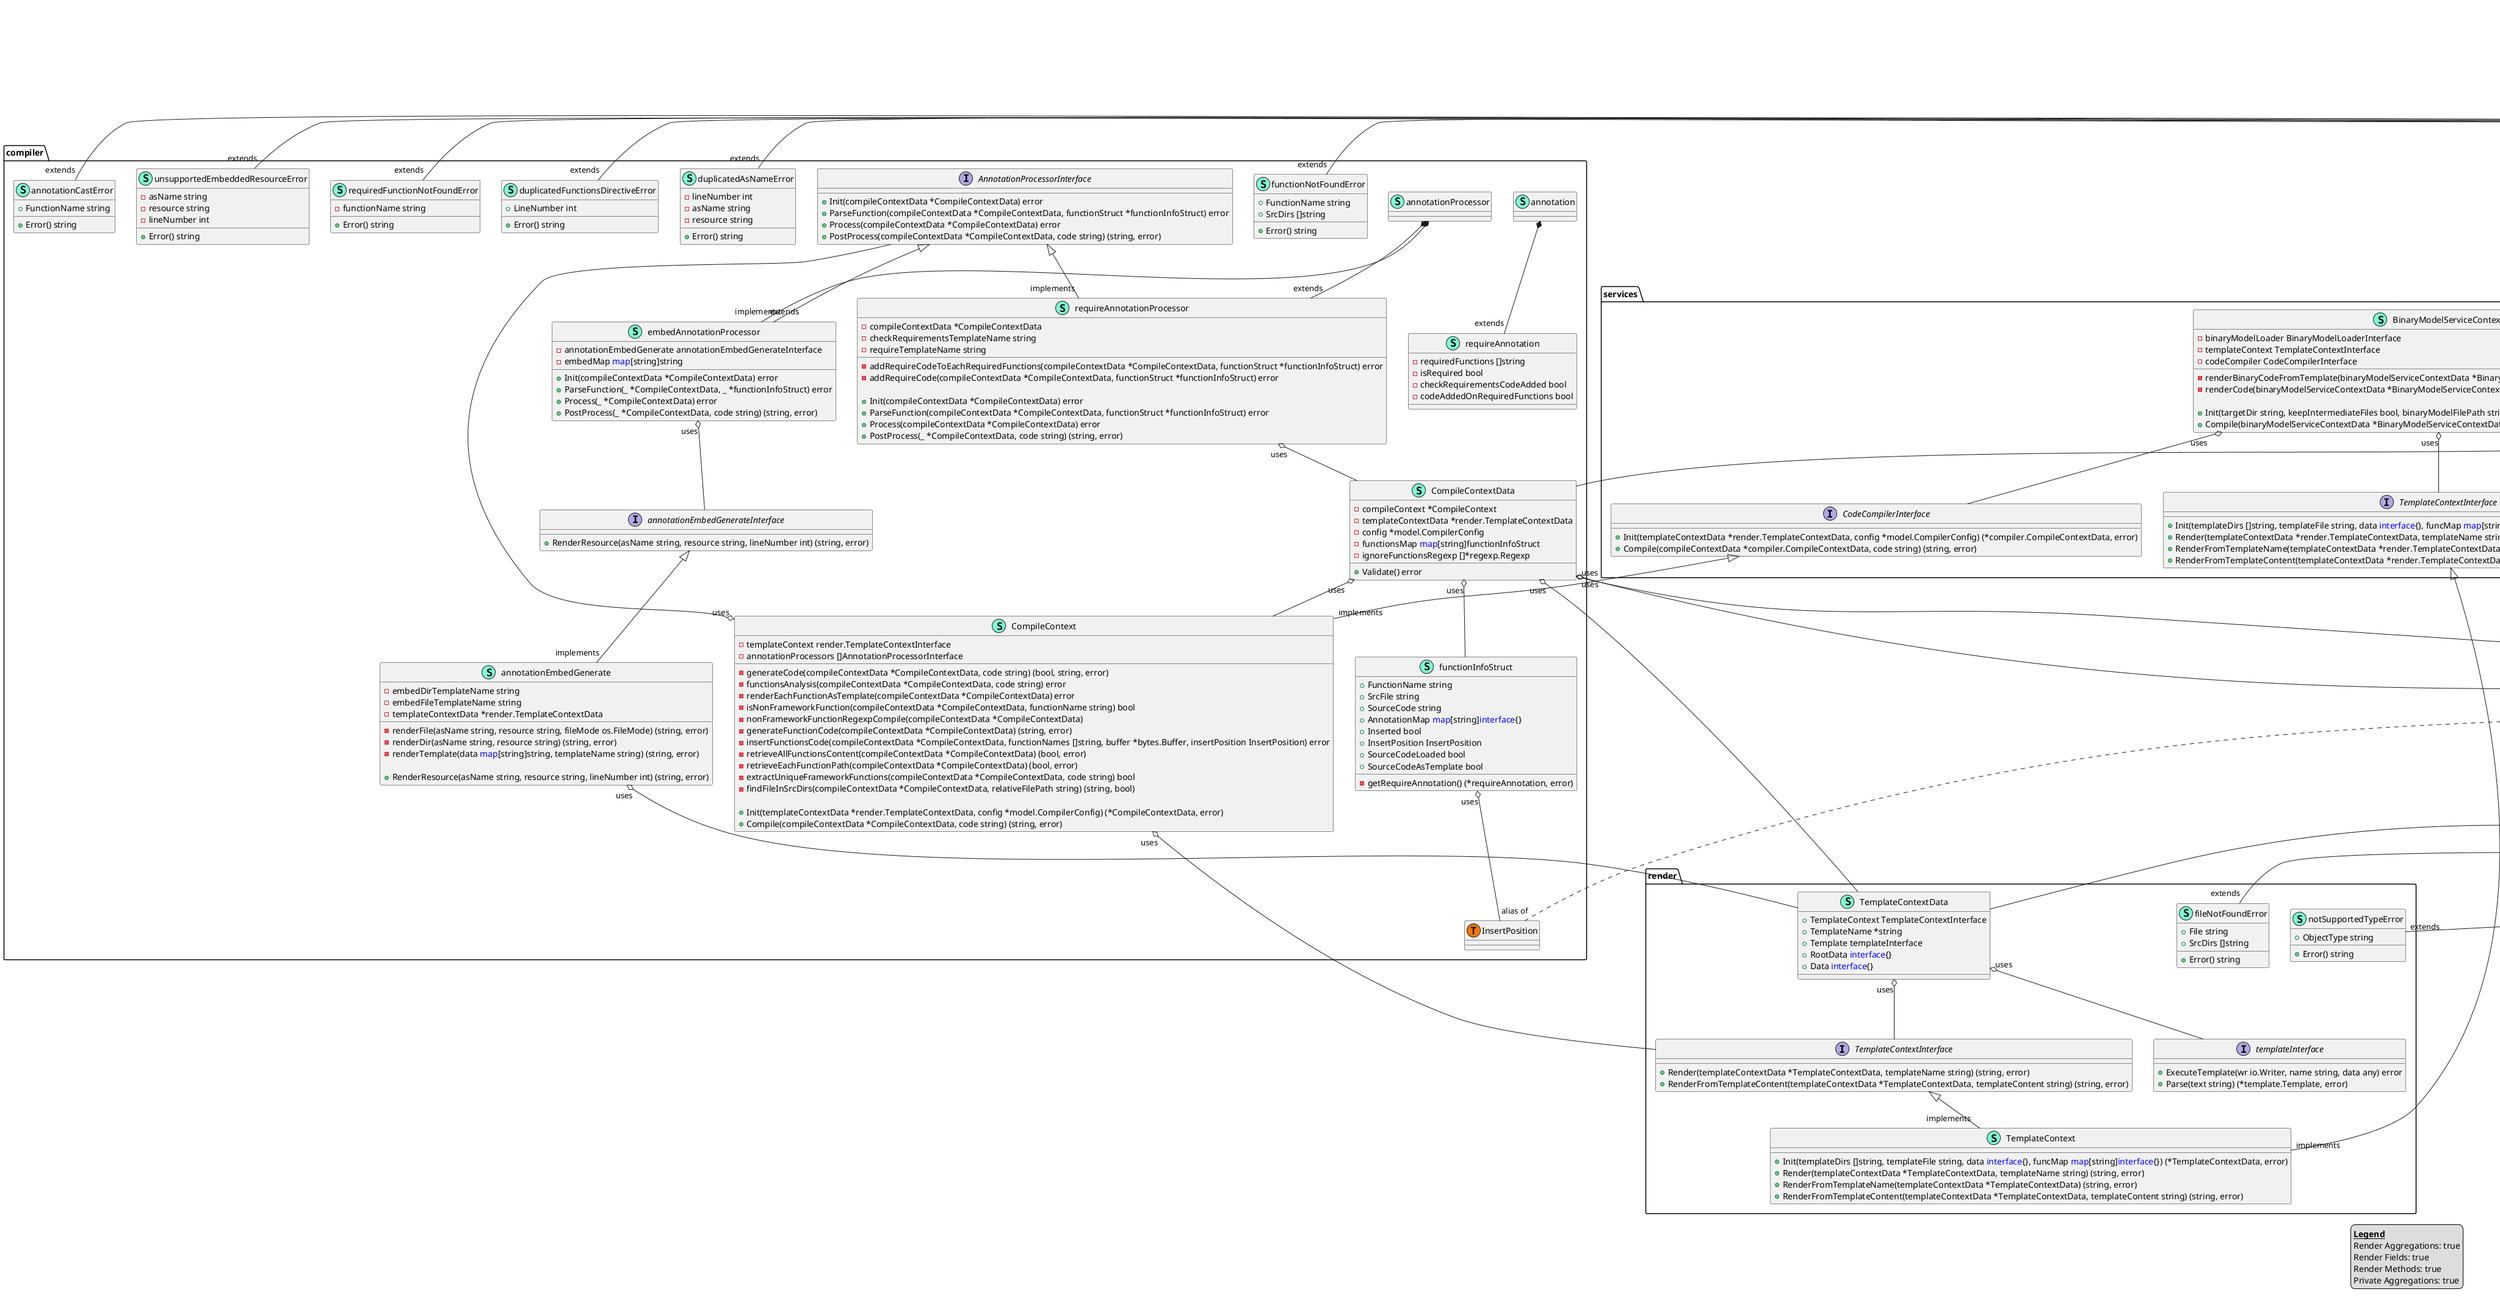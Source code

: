 @startuml
legend
<u><b>Legend</b></u>
Render Aggregations: true
Render Fields: true
Render Methods: true
Private Aggregations: true
end legend
namespace compiler {
    interface AnnotationProcessorInterface  {
        + Init(compileContextData *CompileContextData) error
        + ParseFunction(compileContextData *CompileContextData, functionStruct *functionInfoStruct) error
        + Process(compileContextData *CompileContextData) error
        + PostProcess(compileContextData *CompileContextData, code string) (string, error)

    }
    class CompileContext << (S,Aquamarine) >> {
        - templateContext render.TemplateContextInterface
        - annotationProcessors []AnnotationProcessorInterface

        - generateCode(compileContextData *CompileContextData, code string) (bool, string, error)
        - functionsAnalysis(compileContextData *CompileContextData, code string) error
        - renderEachFunctionAsTemplate(compileContextData *CompileContextData) error
        - isNonFrameworkFunction(compileContextData *CompileContextData, functionName string) bool
        - nonFrameworkFunctionRegexpCompile(compileContextData *CompileContextData)
        - generateFunctionCode(compileContextData *CompileContextData) (string, error)
        - insertFunctionsCode(compileContextData *CompileContextData, functionNames []string, buffer *bytes.Buffer, insertPosition InsertPosition) error
        - retrieveAllFunctionsContent(compileContextData *CompileContextData) (bool, error)
        - retrieveEachFunctionPath(compileContextData *CompileContextData) (bool, error)
        - extractUniqueFrameworkFunctions(compileContextData *CompileContextData, code string) bool
        - findFileInSrcDirs(compileContextData *CompileContextData, relativeFilePath string) (string, bool)

        + Init(templateContextData *render.TemplateContextData, config *model.CompilerConfig) (*CompileContextData, error)
        + Compile(compileContextData *CompileContextData, code string) (string, error)

    }
    class CompileContextData << (S,Aquamarine) >> {
        - compileContext *CompileContext
        - templateContextData *render.TemplateContextData
        - config *model.CompilerConfig
        - functionsMap <font color=blue>map</font>[string]functionInfoStruct
        - ignoreFunctionsRegexp []*regexp.Regexp

        + Validate() error

    }
    class annotation << (S,Aquamarine) >> {
    }
    class annotationCastError << (S,Aquamarine) >> {
        + FunctionName string

        + Error() string

    }
    class annotationEmbedGenerate << (S,Aquamarine) >> {
        - embedDirTemplateName string
        - embedFileTemplateName string
        - templateContextData *render.TemplateContextData

        - renderFile(asName string, resource string, fileMode os.FileMode) (string, error)
        - renderDir(asName string, resource string) (string, error)
        - renderTemplate(data <font color=blue>map</font>[string]string, templateName string) (string, error)

        + RenderResource(asName string, resource string, lineNumber int) (string, error)

    }
    interface annotationEmbedGenerateInterface  {
        + RenderResource(asName string, resource string, lineNumber int) (string, error)

    }
    class annotationProcessor << (S,Aquamarine) >> {
    }
    class compiler.InsertPosition << (T, #FF7700) >>  {
    }
    class duplicatedAsNameError << (S,Aquamarine) >> {
        - lineNumber int
        - asName string
        - resource string

        + Error() string

    }
    class duplicatedFunctionsDirectiveError << (S,Aquamarine) >> {
        + LineNumber int

        + Error() string

    }
    class embedAnnotationProcessor << (S,Aquamarine) >> {
        - annotationEmbedGenerate annotationEmbedGenerateInterface
        - embedMap <font color=blue>map</font>[string]string

        + Init(compileContextData *CompileContextData) error
        + ParseFunction(_ *CompileContextData, _ *functionInfoStruct) error
        + Process(_ *CompileContextData) error
        + PostProcess(_ *CompileContextData, code string) (string, error)

    }
    class functionInfoStruct << (S,Aquamarine) >> {
        + FunctionName string
        + SrcFile string
        + SourceCode string
        + AnnotationMap <font color=blue>map</font>[string]<font color=blue>interface</font>{}
        + Inserted bool
        + InsertPosition InsertPosition
        + SourceCodeLoaded bool
        + SourceCodeAsTemplate bool

        - getRequireAnnotation() (*requireAnnotation, error)

    }
    class functionNotFoundError << (S,Aquamarine) >> {
        + FunctionName string
        + SrcDirs []string

        + Error() string

    }
    class requireAnnotation << (S,Aquamarine) >> {
        - requiredFunctions []string
        - isRequired bool
        - checkRequirementsCodeAdded bool
        - codeAddedOnRequiredFunctions bool

    }
    class requireAnnotationProcessor << (S,Aquamarine) >> {
        - compileContextData *CompileContextData
        - checkRequirementsTemplateName string
        - requireTemplateName string

        - addRequireCodeToEachRequiredFunctions(compileContextData *CompileContextData, functionStruct *functionInfoStruct) error
        - addRequireCode(compileContextData *CompileContextData, functionStruct *functionInfoStruct) error

        + Init(compileContextData *CompileContextData) error
        + ParseFunction(compileContextData *CompileContextData, functionStruct *functionInfoStruct) error
        + Process(compileContextData *CompileContextData) error
        + PostProcess(_ *CompileContextData, code string) (string, error)

    }
    class requiredFunctionNotFoundError << (S,Aquamarine) >> {
        - functionName string

        + Error() string

    }
    class unsupportedEmbeddedResourceError << (S,Aquamarine) >> {
        - asName string
        - resource string
        - lineNumber int

        + Error() string

    }
}
"__builtin__.error" *-- "extends""compiler.annotationCastError"
"__builtin__.error" *-- "extends""compiler.duplicatedAsNameError"
"__builtin__.error" *-- "extends""compiler.duplicatedFunctionsDirectiveError"
"compiler.annotationProcessor" *-- "extends""compiler.embedAnnotationProcessor"
"__builtin__.error" *-- "extends""compiler.functionNotFoundError"
"compiler.annotation" *-- "extends""compiler.requireAnnotation"
"compiler.annotationProcessor" *-- "extends""compiler.requireAnnotationProcessor"
"__builtin__.error" *-- "extends""compiler.requiredFunctionNotFoundError"
"__builtin__.error" *-- "extends""compiler.unsupportedEmbeddedResourceError"

"services.CodeCompilerInterface" <|-- "implements""compiler.CompileContext"
"compiler.annotationEmbedGenerateInterface" <|-- "implements""compiler.annotationEmbedGenerate"
"compiler.AnnotationProcessorInterface" <|-- "implements""compiler.embedAnnotationProcessor"
"compiler.AnnotationProcessorInterface" <|-- "implements""compiler.requireAnnotationProcessor"

"compiler.CompileContext""uses" o-- "compiler.AnnotationProcessorInterface"
"compiler.CompileContext""uses" o-- "render.TemplateContextInterface"
"compiler.CompileContextData""uses" o-- "compiler.CompileContext"
"compiler.CompileContextData""uses" o-- "compiler.functionInfoStruct"
"compiler.CompileContextData""uses" o-- "model.CompilerConfig"
"compiler.CompileContextData""uses" o-- "regexp.Regexp"
"compiler.CompileContextData""uses" o-- "render.TemplateContextData"
"compiler.annotationEmbedGenerate""uses" o-- "render.TemplateContextData"
"compiler.embedAnnotationProcessor""uses" o-- "compiler.annotationEmbedGenerateInterface"
"compiler.functionInfoStruct""uses" o-- "compiler.InsertPosition"
"compiler.requireAnnotationProcessor""uses" o-- "compiler.CompileContextData"

namespace errors {
    class ValidationError << (S,Aquamarine) >> {
        + InnerError error
        + Context string
        + FieldName string
        + FieldValue any

        + Error() string

    }
}


"errors.ValidationError""uses" o-- "errors.any"

namespace files {
    class directoryPathMissingError << (S,Aquamarine) >> {
        + DirPath string

        + Error() string

    }
    class directoryWasExpectedError << (S,Aquamarine) >> {
        + Directory string

        + Error() string

    }
    class filePathMissingError << (S,Aquamarine) >> {
        + FilePath string

        + Error() string

    }
    class fileWasExpectedError << (S,Aquamarine) >> {
        + File string

        + Error() string

    }
}
"__builtin__.error" *-- "extends""files.directoryPathMissingError"
"__builtin__.error" *-- "extends""files.directoryWasExpectedError"
"__builtin__.error" *-- "extends""files.filePathMissingError"
"__builtin__.error" *-- "extends""files.fileWasExpectedError"



namespace main {
    class Directory << (S,Aquamarine) >> {
        + Validate() error

    }
    class VersionFlag << (S,Aquamarine) >> {
        + Decode(_ *kong.DecodeContext) error
        + IsBool() bool
        + BeforeApply(app *kong.Kong, vars kong.Vars) error

    }
    class YamlFiles << (S,Aquamarine) >> {
        + Validate() error

    }
    class cli << (S,Aquamarine) >> {
        + YamlFiles YamlFiles
        + TargetDir Directory
        + Version VersionFlag
        + KeepIntermediateFiles bool
        + Debug bool
        + LogLevel int
        + CompilerRootDir Directory

    }
    class getCurrentFilenameError << (S,Aquamarine) >> {
        + Error() string

    }
    class main.Directory << (T, #FF7700) >>  {
    }
    class main.VersionFlag << (T, #FF7700) >>  {
    }
    class main.YamlFiles << (T, #FF7700) >>  {
    }
}
"__builtin__.error" *-- "extends""main.getCurrentFilenameError"


"main.cli""uses" o-- "main.Directory"
"main.cli""uses" o-- "main.VersionFlag"
"main.cli""uses" o-- "main.YamlFiles"

namespace model {
    class BinaryModel << (S,Aquamarine) >> {
        + CompilerConfig CompilerConfig
        + Vars structures.Dictionary
        + BinData <font color=blue>interface</font>{}

    }
    class BinaryModelLoader << (S,Aquamarine) >> {
        - setEnvVars(binaryModel *BinaryModel)
        - expandVars(binaryModel *BinaryModel)

        + Load(targetDir string, binaryModelFilePath string, binaryModelBaseName string, referenceDir string, keepIntermediateFiles bool) (*BinaryModel, error)

    }
    class CompilerConfig << (S,Aquamarine) >> {
        + AnnotationsConfig structures.Dictionary
        + TargetFile string
        + RelativeRootDirBasedOnTargetDir string
        + CommandDefinitionFiles []string
        + TemplateFile string
        + TemplateDirs []string
        + FunctionsIgnoreRegexpList []string
        + SrcDirs []string
        + SrcDirsExpanded []string

    }
}

"services.BinaryModelLoaderInterface" <|-- "implements""model.BinaryModelLoader"

"model.BinaryModel""uses" o-- "model.CompilerConfig"
"model.BinaryModel""uses" o-- "structures.Dictionary"
"model.CompilerConfig""uses" o-- "structures.Dictionary"

namespace render {
    class TemplateContext << (S,Aquamarine) >> {
        + Init(templateDirs []string, templateFile string, data <font color=blue>interface</font>{}, funcMap <font color=blue>map</font>[string]<font color=blue>interface</font>{}) (*TemplateContextData, error)
        + Render(templateContextData *TemplateContextData, templateName string) (string, error)
        + RenderFromTemplateName(templateContextData *TemplateContextData) (string, error)
        + RenderFromTemplateContent(templateContextData *TemplateContextData, templateContent string) (string, error)

    }
    class TemplateContextData << (S,Aquamarine) >> {
        + TemplateContext TemplateContextInterface
        + TemplateName *string
        + Template templateInterface
        + RootData <font color=blue>interface</font>{}
        + Data <font color=blue>interface</font>{}

    }
    interface TemplateContextInterface  {
        + Render(templateContextData *TemplateContextData, templateName string) (string, error)
        + RenderFromTemplateContent(templateContextData *TemplateContextData, templateContent string) (string, error)

    }
    class fileNotFoundError << (S,Aquamarine) >> {
        + File string
        + SrcDirs []string

        + Error() string

    }
    class notSupportedTypeError << (S,Aquamarine) >> {
        + ObjectType string

        + Error() string

    }
    interface templateInterface  {
        + ExecuteTemplate(wr io.Writer, name string, data any) error
        + Parse(text string) (*template.Template, error)

    }
}
"__builtin__.error" *-- "extends""render.fileNotFoundError"
"__builtin__.error" *-- "extends""render.notSupportedTypeError"

"render.TemplateContextInterface" <|-- "implements""render.TemplateContext"
"services.TemplateContextInterface" <|-- "implements""render.TemplateContext"

"render.TemplateContextData""uses" o-- "render.TemplateContextInterface"
"render.TemplateContextData""uses" o-- "render.templateInterface"

namespace services {
    interface BinaryModelLoaderInterface  {
        + Load(targetDir string, binaryModelFilePath string, binaryModelBaseName string, referenceDir string, keepIntermediateFiles bool) (*model.BinaryModel, error)

    }
    class BinaryModelServiceContext << (S,Aquamarine) >> {
        - binaryModelLoader BinaryModelLoaderInterface
        - templateContext TemplateContextInterface
        - codeCompiler CodeCompilerInterface

        - renderBinaryCodeFromTemplate(binaryModelServiceContextData *BinaryModelServiceContextData) (string, error)
        - renderCode(binaryModelServiceContextData *BinaryModelServiceContextData) (string, error)

        + Init(targetDir string, keepIntermediateFiles bool, binaryModelFilePath string) (*BinaryModelServiceContextData, error)
        + Compile(binaryModelServiceContextData *BinaryModelServiceContextData) error

    }
    class BinaryModelServiceContextData << (S,Aquamarine) >> {
        - binaryModelData *model.BinaryModel
        - compileContextData *compiler.CompileContextData
        - templateContextData *render.TemplateContextData
        - targetDir string
        - keepIntermediateFiles bool
        - binaryModelFilePath string
        - binaryModelBaseName string

    }
    interface CodeCompilerInterface  {
        + Init(templateContextData *render.TemplateContextData, config *model.CompilerConfig) (*compiler.CompileContextData, error)
        + Compile(compileContextData *compiler.CompileContextData, code string) (string, error)

    }
    interface TemplateContextInterface  {
        + Init(templateDirs []string, templateFile string, data <font color=blue>interface</font>{}, funcMap <font color=blue>map</font>[string]<font color=blue>interface</font>{}) (*render.TemplateContextData, error)
        + Render(templateContextData *render.TemplateContextData, templateName string) (string, error)
        + RenderFromTemplateName(templateContextData *render.TemplateContextData) (string, error)
        + RenderFromTemplateContent(templateContextData *render.TemplateContextData, templateContent string) (string, error)

    }
}


"services.BinaryModelServiceContext""uses" o-- "services.BinaryModelLoaderInterface"
"services.BinaryModelServiceContext""uses" o-- "services.CodeCompilerInterface"
"services.BinaryModelServiceContext""uses" o-- "services.TemplateContextInterface"
"services.BinaryModelServiceContextData""uses" o-- "compiler.CompileContextData"
"services.BinaryModelServiceContextData""uses" o-- "model.BinaryModel"
"services.BinaryModelServiceContextData""uses" o-- "render.TemplateContextData"

namespace structures {
    class Dictionary << (S,Aquamarine) >> {
        + GetStringValue(key string) (string, error)
        + GetStringList(key string) ([]string, error)

    }
    class invalidValueTypeError << (S,Aquamarine) >> {
        + Value any

        + Error() string

    }
    class missingKeyError << (S,Aquamarine) >> {
        + Key string

        + Error() string

    }
    class structures.Dictionary << (T, #FF7700) >>  {
    }
}
"__builtin__.error" *-- "extends""structures.invalidValueTypeError"
"__builtin__.error" *-- "extends""structures.missingKeyError"


"structures.invalidValueTypeError""uses" o-- "structures.any"

"__builtin__.[]string" #.. "alias of""main.YamlFiles"
"__builtin__.int8" #.. "alias of""compiler.InsertPosition"
"__builtin__.string" #.. "alias of""main.Directory"
"__builtin__.string" #.. "alias of""main.VersionFlag"
"structures.<font color=blue>map</font>[string]<font color=blue>interface</font>{}" #.. "alias of""structures.Dictionary"
@enduml
